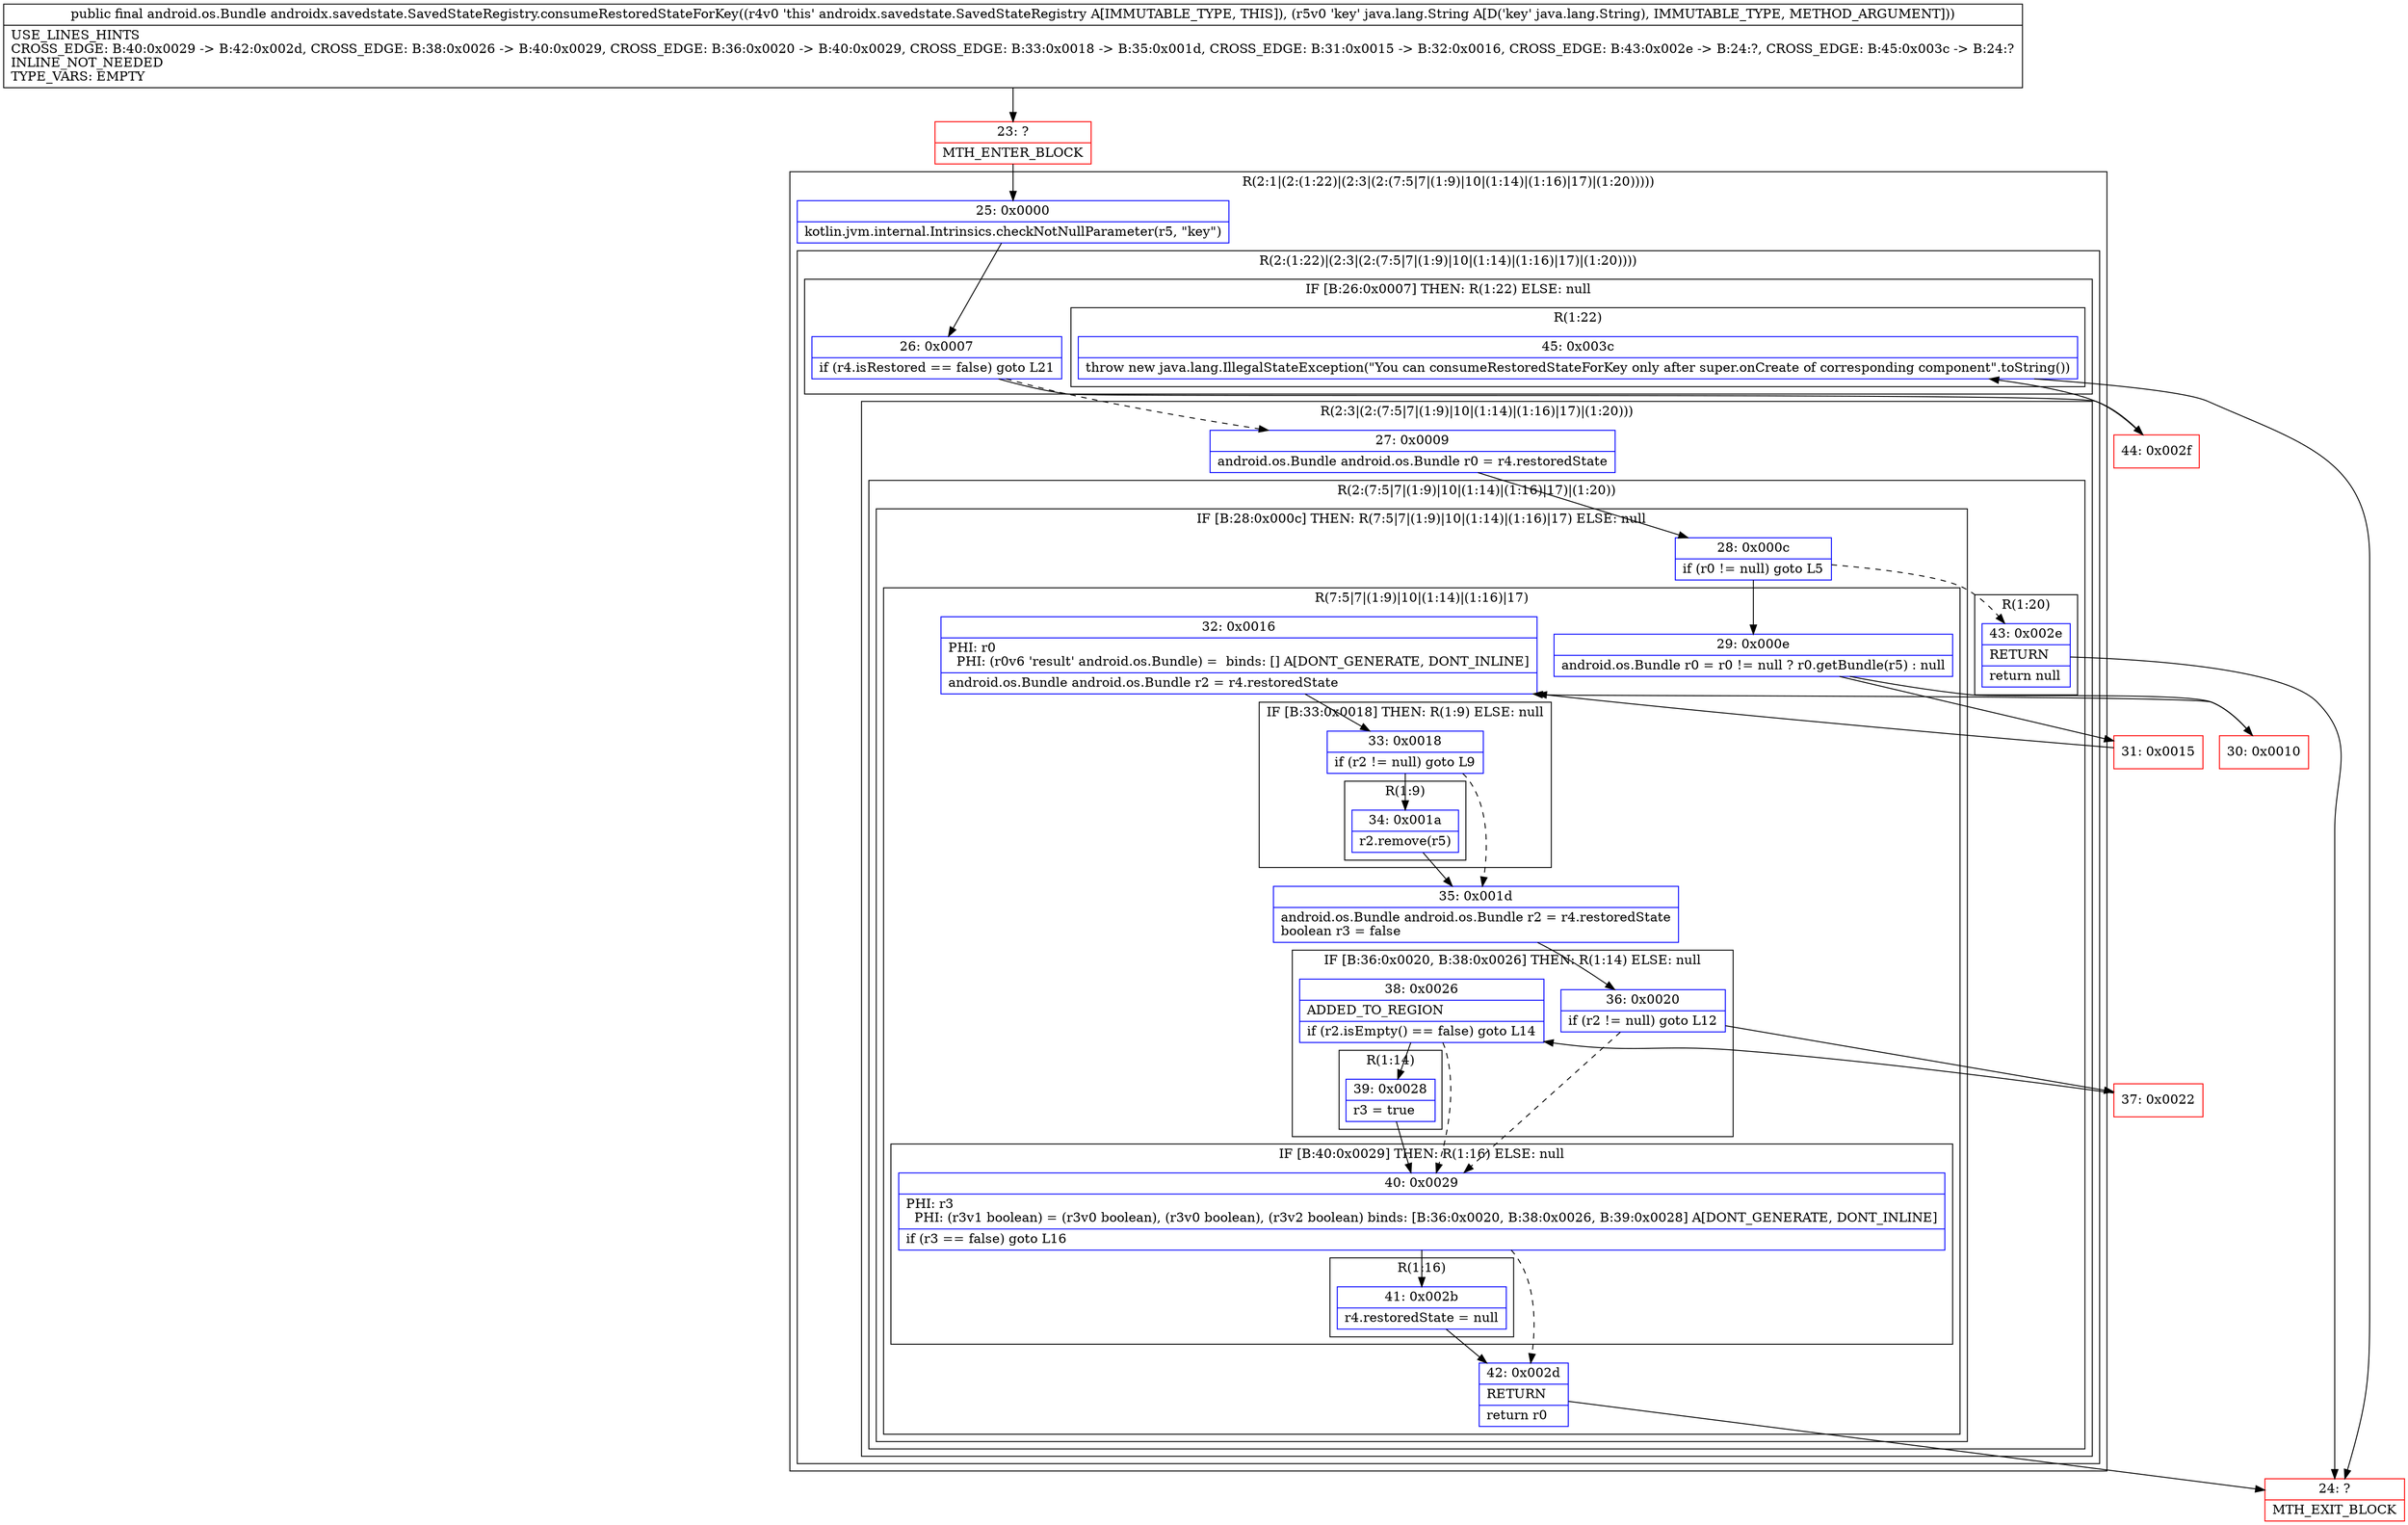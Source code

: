 digraph "CFG forandroidx.savedstate.SavedStateRegistry.consumeRestoredStateForKey(Ljava\/lang\/String;)Landroid\/os\/Bundle;" {
subgraph cluster_Region_1607789895 {
label = "R(2:1|(2:(1:22)|(2:3|(2:(7:5|7|(1:9)|10|(1:14)|(1:16)|17)|(1:20)))))";
node [shape=record,color=blue];
Node_25 [shape=record,label="{25\:\ 0x0000|kotlin.jvm.internal.Intrinsics.checkNotNullParameter(r5, \"key\")\l}"];
subgraph cluster_Region_44300749 {
label = "R(2:(1:22)|(2:3|(2:(7:5|7|(1:9)|10|(1:14)|(1:16)|17)|(1:20))))";
node [shape=record,color=blue];
subgraph cluster_IfRegion_424865073 {
label = "IF [B:26:0x0007] THEN: R(1:22) ELSE: null";
node [shape=record,color=blue];
Node_26 [shape=record,label="{26\:\ 0x0007|if (r4.isRestored == false) goto L21\l}"];
subgraph cluster_Region_1106840146 {
label = "R(1:22)";
node [shape=record,color=blue];
Node_45 [shape=record,label="{45\:\ 0x003c|throw new java.lang.IllegalStateException(\"You can consumeRestoredStateForKey only after super.onCreate of corresponding component\".toString())\l}"];
}
}
subgraph cluster_Region_1014411987 {
label = "R(2:3|(2:(7:5|7|(1:9)|10|(1:14)|(1:16)|17)|(1:20)))";
node [shape=record,color=blue];
Node_27 [shape=record,label="{27\:\ 0x0009|android.os.Bundle android.os.Bundle r0 = r4.restoredState\l}"];
subgraph cluster_Region_960461311 {
label = "R(2:(7:5|7|(1:9)|10|(1:14)|(1:16)|17)|(1:20))";
node [shape=record,color=blue];
subgraph cluster_IfRegion_1092331326 {
label = "IF [B:28:0x000c] THEN: R(7:5|7|(1:9)|10|(1:14)|(1:16)|17) ELSE: null";
node [shape=record,color=blue];
Node_28 [shape=record,label="{28\:\ 0x000c|if (r0 != null) goto L5\l}"];
subgraph cluster_Region_251491114 {
label = "R(7:5|7|(1:9)|10|(1:14)|(1:16)|17)";
node [shape=record,color=blue];
Node_29 [shape=record,label="{29\:\ 0x000e|android.os.Bundle r0 = r0 != null ? r0.getBundle(r5) : null\l}"];
Node_32 [shape=record,label="{32\:\ 0x0016|PHI: r0 \l  PHI: (r0v6 'result' android.os.Bundle) =  binds: [] A[DONT_GENERATE, DONT_INLINE]\l|android.os.Bundle android.os.Bundle r2 = r4.restoredState\l}"];
subgraph cluster_IfRegion_1266107678 {
label = "IF [B:33:0x0018] THEN: R(1:9) ELSE: null";
node [shape=record,color=blue];
Node_33 [shape=record,label="{33\:\ 0x0018|if (r2 != null) goto L9\l}"];
subgraph cluster_Region_1117689481 {
label = "R(1:9)";
node [shape=record,color=blue];
Node_34 [shape=record,label="{34\:\ 0x001a|r2.remove(r5)\l}"];
}
}
Node_35 [shape=record,label="{35\:\ 0x001d|android.os.Bundle android.os.Bundle r2 = r4.restoredState\lboolean r3 = false\l}"];
subgraph cluster_IfRegion_1587608499 {
label = "IF [B:36:0x0020, B:38:0x0026] THEN: R(1:14) ELSE: null";
node [shape=record,color=blue];
Node_36 [shape=record,label="{36\:\ 0x0020|if (r2 != null) goto L12\l}"];
Node_38 [shape=record,label="{38\:\ 0x0026|ADDED_TO_REGION\l|if (r2.isEmpty() == false) goto L14\l}"];
subgraph cluster_Region_1000449902 {
label = "R(1:14)";
node [shape=record,color=blue];
Node_39 [shape=record,label="{39\:\ 0x0028|r3 = true\l}"];
}
}
subgraph cluster_IfRegion_1250908849 {
label = "IF [B:40:0x0029] THEN: R(1:16) ELSE: null";
node [shape=record,color=blue];
Node_40 [shape=record,label="{40\:\ 0x0029|PHI: r3 \l  PHI: (r3v1 boolean) = (r3v0 boolean), (r3v0 boolean), (r3v2 boolean) binds: [B:36:0x0020, B:38:0x0026, B:39:0x0028] A[DONT_GENERATE, DONT_INLINE]\l|if (r3 == false) goto L16\l}"];
subgraph cluster_Region_609194628 {
label = "R(1:16)";
node [shape=record,color=blue];
Node_41 [shape=record,label="{41\:\ 0x002b|r4.restoredState = null\l}"];
}
}
Node_42 [shape=record,label="{42\:\ 0x002d|RETURN\l|return r0\l}"];
}
}
subgraph cluster_Region_712693849 {
label = "R(1:20)";
node [shape=record,color=blue];
Node_43 [shape=record,label="{43\:\ 0x002e|RETURN\l|return null\l}"];
}
}
}
}
}
Node_23 [shape=record,color=red,label="{23\:\ ?|MTH_ENTER_BLOCK\l}"];
Node_30 [shape=record,color=red,label="{30\:\ 0x0010}"];
Node_37 [shape=record,color=red,label="{37\:\ 0x0022}"];
Node_24 [shape=record,color=red,label="{24\:\ ?|MTH_EXIT_BLOCK\l}"];
Node_31 [shape=record,color=red,label="{31\:\ 0x0015}"];
Node_44 [shape=record,color=red,label="{44\:\ 0x002f}"];
MethodNode[shape=record,label="{public final android.os.Bundle androidx.savedstate.SavedStateRegistry.consumeRestoredStateForKey((r4v0 'this' androidx.savedstate.SavedStateRegistry A[IMMUTABLE_TYPE, THIS]), (r5v0 'key' java.lang.String A[D('key' java.lang.String), IMMUTABLE_TYPE, METHOD_ARGUMENT]))  | USE_LINES_HINTS\lCROSS_EDGE: B:40:0x0029 \-\> B:42:0x002d, CROSS_EDGE: B:38:0x0026 \-\> B:40:0x0029, CROSS_EDGE: B:36:0x0020 \-\> B:40:0x0029, CROSS_EDGE: B:33:0x0018 \-\> B:35:0x001d, CROSS_EDGE: B:31:0x0015 \-\> B:32:0x0016, CROSS_EDGE: B:43:0x002e \-\> B:24:?, CROSS_EDGE: B:45:0x003c \-\> B:24:?\lINLINE_NOT_NEEDED\lTYPE_VARS: EMPTY\l}"];
MethodNode -> Node_23;Node_25 -> Node_26;
Node_26 -> Node_27[style=dashed];
Node_26 -> Node_44;
Node_45 -> Node_24;
Node_27 -> Node_28;
Node_28 -> Node_29;
Node_28 -> Node_43[style=dashed];
Node_29 -> Node_30;
Node_29 -> Node_31;
Node_32 -> Node_33;
Node_33 -> Node_34;
Node_33 -> Node_35[style=dashed];
Node_34 -> Node_35;
Node_35 -> Node_36;
Node_36 -> Node_37;
Node_36 -> Node_40[style=dashed];
Node_38 -> Node_39;
Node_38 -> Node_40[style=dashed];
Node_39 -> Node_40;
Node_40 -> Node_41;
Node_40 -> Node_42[style=dashed];
Node_41 -> Node_42;
Node_42 -> Node_24;
Node_43 -> Node_24;
Node_23 -> Node_25;
Node_30 -> Node_32;
Node_37 -> Node_38;
Node_31 -> Node_32;
Node_44 -> Node_45;
}

